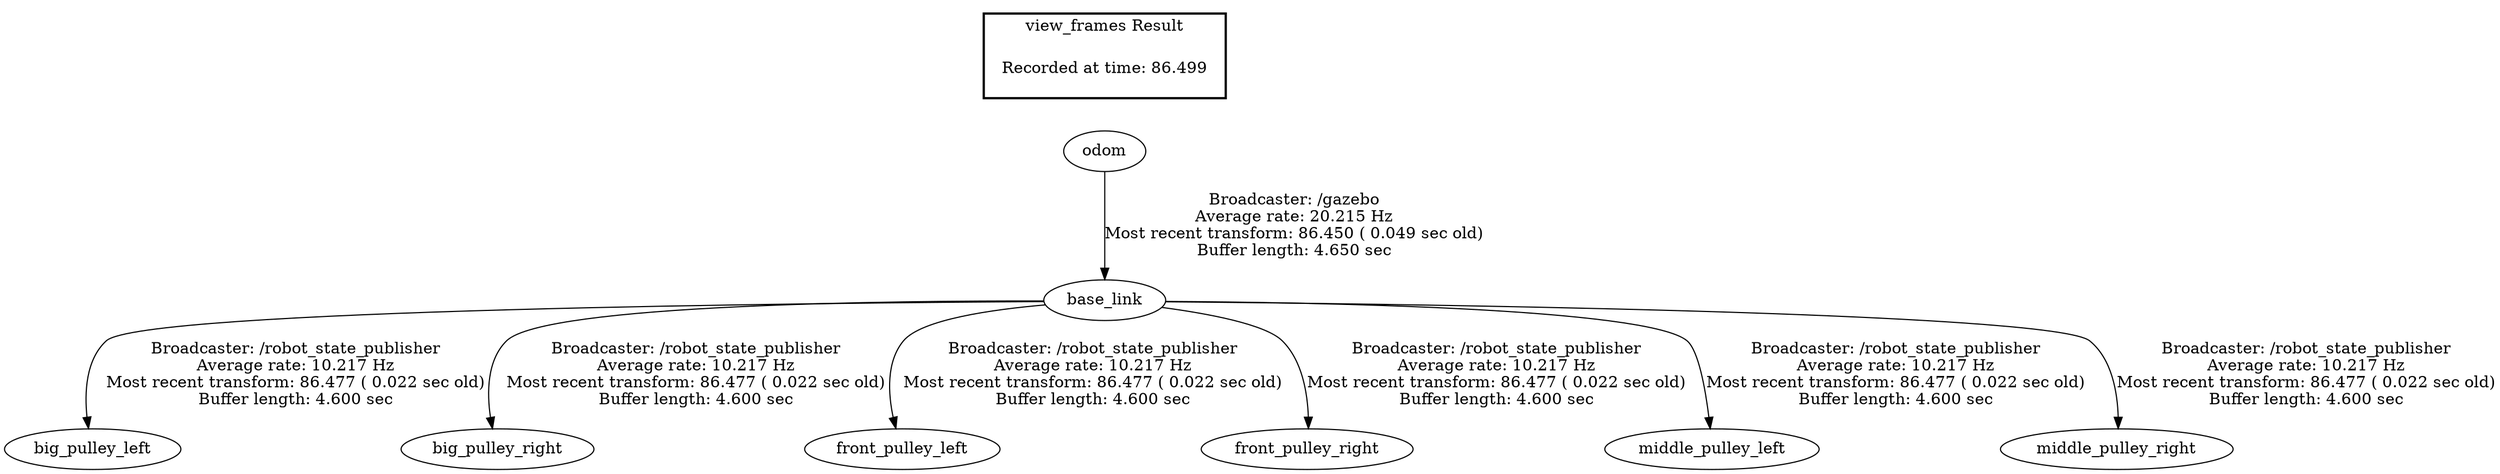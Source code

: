 digraph G {
"odom" -> "base_link"[label="Broadcaster: /gazebo\nAverage rate: 20.215 Hz\nMost recent transform: 86.450 ( 0.049 sec old)\nBuffer length: 4.650 sec\n"];
"base_link" -> "big_pulley_left"[label="Broadcaster: /robot_state_publisher\nAverage rate: 10.217 Hz\nMost recent transform: 86.477 ( 0.022 sec old)\nBuffer length: 4.600 sec\n"];
"base_link" -> "big_pulley_right"[label="Broadcaster: /robot_state_publisher\nAverage rate: 10.217 Hz\nMost recent transform: 86.477 ( 0.022 sec old)\nBuffer length: 4.600 sec\n"];
"base_link" -> "front_pulley_left"[label="Broadcaster: /robot_state_publisher\nAverage rate: 10.217 Hz\nMost recent transform: 86.477 ( 0.022 sec old)\nBuffer length: 4.600 sec\n"];
"base_link" -> "front_pulley_right"[label="Broadcaster: /robot_state_publisher\nAverage rate: 10.217 Hz\nMost recent transform: 86.477 ( 0.022 sec old)\nBuffer length: 4.600 sec\n"];
"base_link" -> "middle_pulley_left"[label="Broadcaster: /robot_state_publisher\nAverage rate: 10.217 Hz\nMost recent transform: 86.477 ( 0.022 sec old)\nBuffer length: 4.600 sec\n"];
"base_link" -> "middle_pulley_right"[label="Broadcaster: /robot_state_publisher\nAverage rate: 10.217 Hz\nMost recent transform: 86.477 ( 0.022 sec old)\nBuffer length: 4.600 sec\n"];
edge [style=invis];
 subgraph cluster_legend { style=bold; color=black; label ="view_frames Result";
"Recorded at time: 86.499"[ shape=plaintext ] ;
 }->"odom";
}